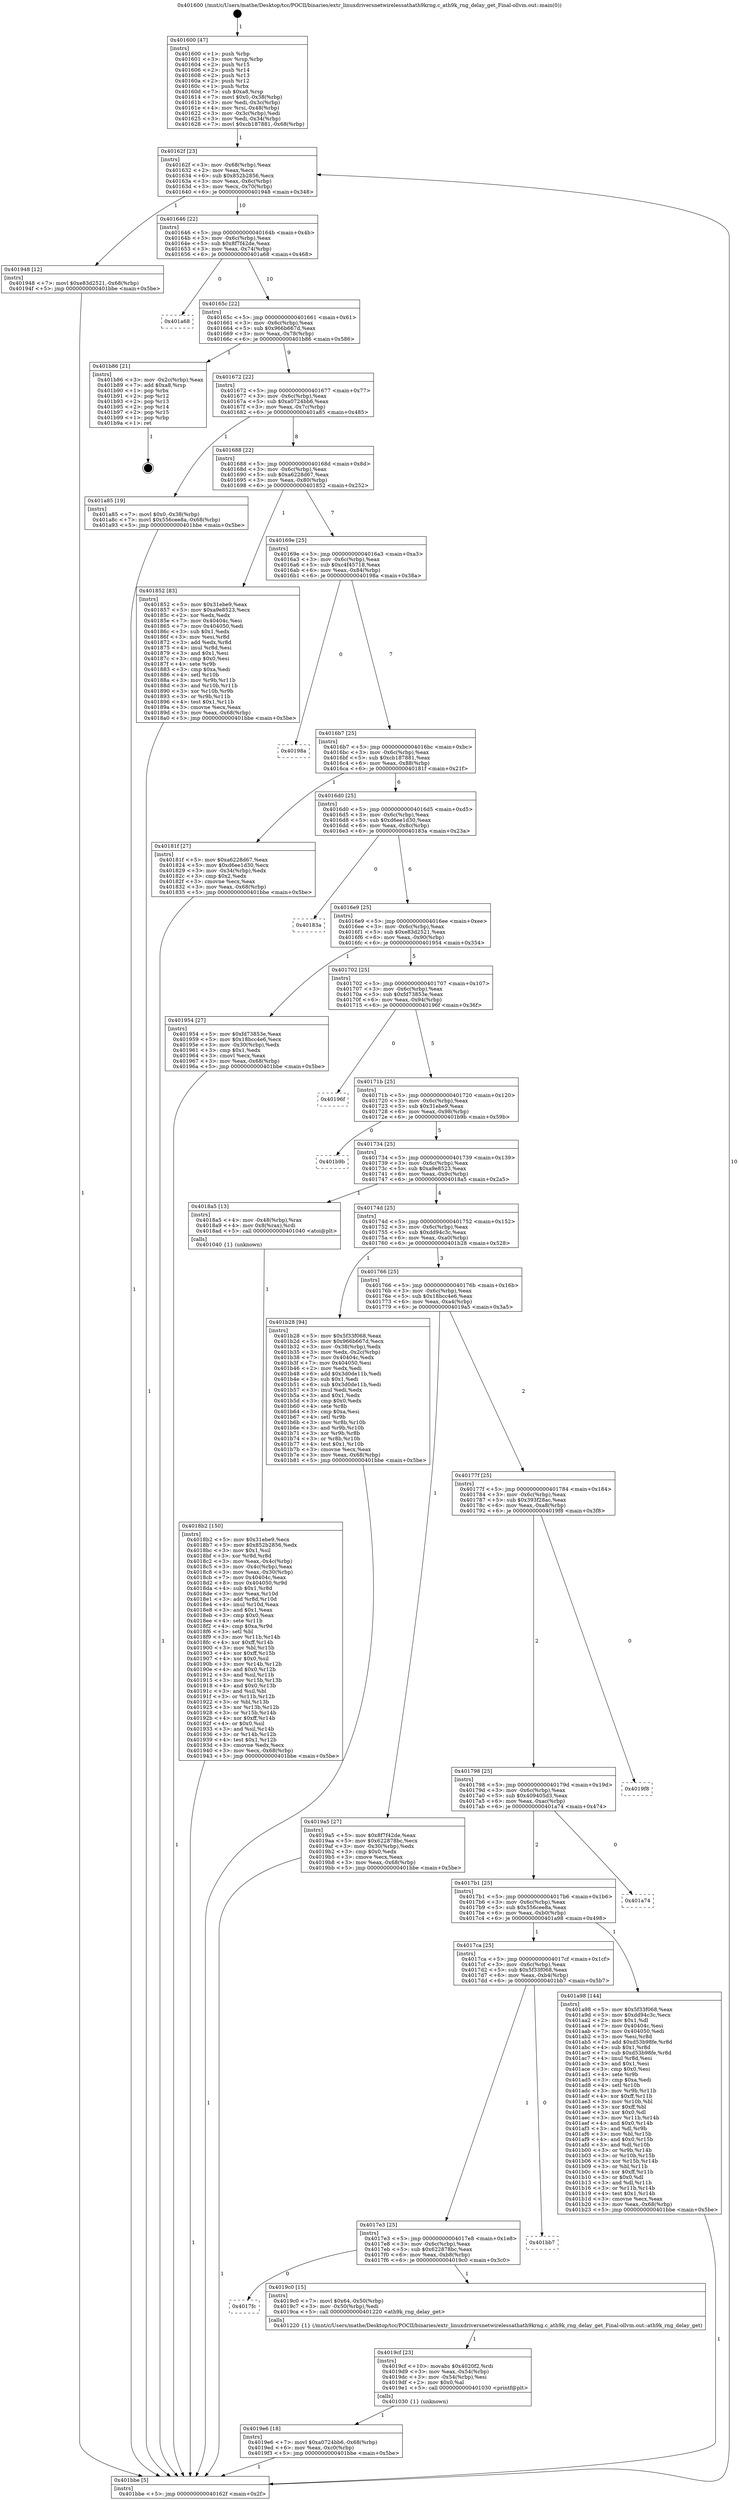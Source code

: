 digraph "0x401600" {
  label = "0x401600 (/mnt/c/Users/mathe/Desktop/tcc/POCII/binaries/extr_linuxdriversnetwirelessathath9krng.c_ath9k_rng_delay_get_Final-ollvm.out::main(0))"
  labelloc = "t"
  node[shape=record]

  Entry [label="",width=0.3,height=0.3,shape=circle,fillcolor=black,style=filled]
  "0x40162f" [label="{
     0x40162f [23]\l
     | [instrs]\l
     &nbsp;&nbsp;0x40162f \<+3\>: mov -0x68(%rbp),%eax\l
     &nbsp;&nbsp;0x401632 \<+2\>: mov %eax,%ecx\l
     &nbsp;&nbsp;0x401634 \<+6\>: sub $0x852b2856,%ecx\l
     &nbsp;&nbsp;0x40163a \<+3\>: mov %eax,-0x6c(%rbp)\l
     &nbsp;&nbsp;0x40163d \<+3\>: mov %ecx,-0x70(%rbp)\l
     &nbsp;&nbsp;0x401640 \<+6\>: je 0000000000401948 \<main+0x348\>\l
  }"]
  "0x401948" [label="{
     0x401948 [12]\l
     | [instrs]\l
     &nbsp;&nbsp;0x401948 \<+7\>: movl $0xe83d2521,-0x68(%rbp)\l
     &nbsp;&nbsp;0x40194f \<+5\>: jmp 0000000000401bbe \<main+0x5be\>\l
  }"]
  "0x401646" [label="{
     0x401646 [22]\l
     | [instrs]\l
     &nbsp;&nbsp;0x401646 \<+5\>: jmp 000000000040164b \<main+0x4b\>\l
     &nbsp;&nbsp;0x40164b \<+3\>: mov -0x6c(%rbp),%eax\l
     &nbsp;&nbsp;0x40164e \<+5\>: sub $0x8f7f42de,%eax\l
     &nbsp;&nbsp;0x401653 \<+3\>: mov %eax,-0x74(%rbp)\l
     &nbsp;&nbsp;0x401656 \<+6\>: je 0000000000401a68 \<main+0x468\>\l
  }"]
  Exit [label="",width=0.3,height=0.3,shape=circle,fillcolor=black,style=filled,peripheries=2]
  "0x401a68" [label="{
     0x401a68\l
  }", style=dashed]
  "0x40165c" [label="{
     0x40165c [22]\l
     | [instrs]\l
     &nbsp;&nbsp;0x40165c \<+5\>: jmp 0000000000401661 \<main+0x61\>\l
     &nbsp;&nbsp;0x401661 \<+3\>: mov -0x6c(%rbp),%eax\l
     &nbsp;&nbsp;0x401664 \<+5\>: sub $0x966b667d,%eax\l
     &nbsp;&nbsp;0x401669 \<+3\>: mov %eax,-0x78(%rbp)\l
     &nbsp;&nbsp;0x40166c \<+6\>: je 0000000000401b86 \<main+0x586\>\l
  }"]
  "0x4019e6" [label="{
     0x4019e6 [18]\l
     | [instrs]\l
     &nbsp;&nbsp;0x4019e6 \<+7\>: movl $0xa0724bb6,-0x68(%rbp)\l
     &nbsp;&nbsp;0x4019ed \<+6\>: mov %eax,-0xc0(%rbp)\l
     &nbsp;&nbsp;0x4019f3 \<+5\>: jmp 0000000000401bbe \<main+0x5be\>\l
  }"]
  "0x401b86" [label="{
     0x401b86 [21]\l
     | [instrs]\l
     &nbsp;&nbsp;0x401b86 \<+3\>: mov -0x2c(%rbp),%eax\l
     &nbsp;&nbsp;0x401b89 \<+7\>: add $0xa8,%rsp\l
     &nbsp;&nbsp;0x401b90 \<+1\>: pop %rbx\l
     &nbsp;&nbsp;0x401b91 \<+2\>: pop %r12\l
     &nbsp;&nbsp;0x401b93 \<+2\>: pop %r13\l
     &nbsp;&nbsp;0x401b95 \<+2\>: pop %r14\l
     &nbsp;&nbsp;0x401b97 \<+2\>: pop %r15\l
     &nbsp;&nbsp;0x401b99 \<+1\>: pop %rbp\l
     &nbsp;&nbsp;0x401b9a \<+1\>: ret\l
  }"]
  "0x401672" [label="{
     0x401672 [22]\l
     | [instrs]\l
     &nbsp;&nbsp;0x401672 \<+5\>: jmp 0000000000401677 \<main+0x77\>\l
     &nbsp;&nbsp;0x401677 \<+3\>: mov -0x6c(%rbp),%eax\l
     &nbsp;&nbsp;0x40167a \<+5\>: sub $0xa0724bb6,%eax\l
     &nbsp;&nbsp;0x40167f \<+3\>: mov %eax,-0x7c(%rbp)\l
     &nbsp;&nbsp;0x401682 \<+6\>: je 0000000000401a85 \<main+0x485\>\l
  }"]
  "0x4019cf" [label="{
     0x4019cf [23]\l
     | [instrs]\l
     &nbsp;&nbsp;0x4019cf \<+10\>: movabs $0x4020f2,%rdi\l
     &nbsp;&nbsp;0x4019d9 \<+3\>: mov %eax,-0x54(%rbp)\l
     &nbsp;&nbsp;0x4019dc \<+3\>: mov -0x54(%rbp),%esi\l
     &nbsp;&nbsp;0x4019df \<+2\>: mov $0x0,%al\l
     &nbsp;&nbsp;0x4019e1 \<+5\>: call 0000000000401030 \<printf@plt\>\l
     | [calls]\l
     &nbsp;&nbsp;0x401030 \{1\} (unknown)\l
  }"]
  "0x401a85" [label="{
     0x401a85 [19]\l
     | [instrs]\l
     &nbsp;&nbsp;0x401a85 \<+7\>: movl $0x0,-0x38(%rbp)\l
     &nbsp;&nbsp;0x401a8c \<+7\>: movl $0x556cee8a,-0x68(%rbp)\l
     &nbsp;&nbsp;0x401a93 \<+5\>: jmp 0000000000401bbe \<main+0x5be\>\l
  }"]
  "0x401688" [label="{
     0x401688 [22]\l
     | [instrs]\l
     &nbsp;&nbsp;0x401688 \<+5\>: jmp 000000000040168d \<main+0x8d\>\l
     &nbsp;&nbsp;0x40168d \<+3\>: mov -0x6c(%rbp),%eax\l
     &nbsp;&nbsp;0x401690 \<+5\>: sub $0xa6228d67,%eax\l
     &nbsp;&nbsp;0x401695 \<+3\>: mov %eax,-0x80(%rbp)\l
     &nbsp;&nbsp;0x401698 \<+6\>: je 0000000000401852 \<main+0x252\>\l
  }"]
  "0x4017fc" [label="{
     0x4017fc\l
  }", style=dashed]
  "0x401852" [label="{
     0x401852 [83]\l
     | [instrs]\l
     &nbsp;&nbsp;0x401852 \<+5\>: mov $0x31ebe9,%eax\l
     &nbsp;&nbsp;0x401857 \<+5\>: mov $0xa9e8523,%ecx\l
     &nbsp;&nbsp;0x40185c \<+2\>: xor %edx,%edx\l
     &nbsp;&nbsp;0x40185e \<+7\>: mov 0x40404c,%esi\l
     &nbsp;&nbsp;0x401865 \<+7\>: mov 0x404050,%edi\l
     &nbsp;&nbsp;0x40186c \<+3\>: sub $0x1,%edx\l
     &nbsp;&nbsp;0x40186f \<+3\>: mov %esi,%r8d\l
     &nbsp;&nbsp;0x401872 \<+3\>: add %edx,%r8d\l
     &nbsp;&nbsp;0x401875 \<+4\>: imul %r8d,%esi\l
     &nbsp;&nbsp;0x401879 \<+3\>: and $0x1,%esi\l
     &nbsp;&nbsp;0x40187c \<+3\>: cmp $0x0,%esi\l
     &nbsp;&nbsp;0x40187f \<+4\>: sete %r9b\l
     &nbsp;&nbsp;0x401883 \<+3\>: cmp $0xa,%edi\l
     &nbsp;&nbsp;0x401886 \<+4\>: setl %r10b\l
     &nbsp;&nbsp;0x40188a \<+3\>: mov %r9b,%r11b\l
     &nbsp;&nbsp;0x40188d \<+3\>: and %r10b,%r11b\l
     &nbsp;&nbsp;0x401890 \<+3\>: xor %r10b,%r9b\l
     &nbsp;&nbsp;0x401893 \<+3\>: or %r9b,%r11b\l
     &nbsp;&nbsp;0x401896 \<+4\>: test $0x1,%r11b\l
     &nbsp;&nbsp;0x40189a \<+3\>: cmovne %ecx,%eax\l
     &nbsp;&nbsp;0x40189d \<+3\>: mov %eax,-0x68(%rbp)\l
     &nbsp;&nbsp;0x4018a0 \<+5\>: jmp 0000000000401bbe \<main+0x5be\>\l
  }"]
  "0x40169e" [label="{
     0x40169e [25]\l
     | [instrs]\l
     &nbsp;&nbsp;0x40169e \<+5\>: jmp 00000000004016a3 \<main+0xa3\>\l
     &nbsp;&nbsp;0x4016a3 \<+3\>: mov -0x6c(%rbp),%eax\l
     &nbsp;&nbsp;0x4016a6 \<+5\>: sub $0xc4f45718,%eax\l
     &nbsp;&nbsp;0x4016ab \<+6\>: mov %eax,-0x84(%rbp)\l
     &nbsp;&nbsp;0x4016b1 \<+6\>: je 000000000040198a \<main+0x38a\>\l
  }"]
  "0x4019c0" [label="{
     0x4019c0 [15]\l
     | [instrs]\l
     &nbsp;&nbsp;0x4019c0 \<+7\>: movl $0x64,-0x50(%rbp)\l
     &nbsp;&nbsp;0x4019c7 \<+3\>: mov -0x50(%rbp),%edi\l
     &nbsp;&nbsp;0x4019ca \<+5\>: call 0000000000401220 \<ath9k_rng_delay_get\>\l
     | [calls]\l
     &nbsp;&nbsp;0x401220 \{1\} (/mnt/c/Users/mathe/Desktop/tcc/POCII/binaries/extr_linuxdriversnetwirelessathath9krng.c_ath9k_rng_delay_get_Final-ollvm.out::ath9k_rng_delay_get)\l
  }"]
  "0x40198a" [label="{
     0x40198a\l
  }", style=dashed]
  "0x4016b7" [label="{
     0x4016b7 [25]\l
     | [instrs]\l
     &nbsp;&nbsp;0x4016b7 \<+5\>: jmp 00000000004016bc \<main+0xbc\>\l
     &nbsp;&nbsp;0x4016bc \<+3\>: mov -0x6c(%rbp),%eax\l
     &nbsp;&nbsp;0x4016bf \<+5\>: sub $0xcb187881,%eax\l
     &nbsp;&nbsp;0x4016c4 \<+6\>: mov %eax,-0x88(%rbp)\l
     &nbsp;&nbsp;0x4016ca \<+6\>: je 000000000040181f \<main+0x21f\>\l
  }"]
  "0x4017e3" [label="{
     0x4017e3 [25]\l
     | [instrs]\l
     &nbsp;&nbsp;0x4017e3 \<+5\>: jmp 00000000004017e8 \<main+0x1e8\>\l
     &nbsp;&nbsp;0x4017e8 \<+3\>: mov -0x6c(%rbp),%eax\l
     &nbsp;&nbsp;0x4017eb \<+5\>: sub $0x622878bc,%eax\l
     &nbsp;&nbsp;0x4017f0 \<+6\>: mov %eax,-0xb8(%rbp)\l
     &nbsp;&nbsp;0x4017f6 \<+6\>: je 00000000004019c0 \<main+0x3c0\>\l
  }"]
  "0x40181f" [label="{
     0x40181f [27]\l
     | [instrs]\l
     &nbsp;&nbsp;0x40181f \<+5\>: mov $0xa6228d67,%eax\l
     &nbsp;&nbsp;0x401824 \<+5\>: mov $0xd6ee1d30,%ecx\l
     &nbsp;&nbsp;0x401829 \<+3\>: mov -0x34(%rbp),%edx\l
     &nbsp;&nbsp;0x40182c \<+3\>: cmp $0x2,%edx\l
     &nbsp;&nbsp;0x40182f \<+3\>: cmovne %ecx,%eax\l
     &nbsp;&nbsp;0x401832 \<+3\>: mov %eax,-0x68(%rbp)\l
     &nbsp;&nbsp;0x401835 \<+5\>: jmp 0000000000401bbe \<main+0x5be\>\l
  }"]
  "0x4016d0" [label="{
     0x4016d0 [25]\l
     | [instrs]\l
     &nbsp;&nbsp;0x4016d0 \<+5\>: jmp 00000000004016d5 \<main+0xd5\>\l
     &nbsp;&nbsp;0x4016d5 \<+3\>: mov -0x6c(%rbp),%eax\l
     &nbsp;&nbsp;0x4016d8 \<+5\>: sub $0xd6ee1d30,%eax\l
     &nbsp;&nbsp;0x4016dd \<+6\>: mov %eax,-0x8c(%rbp)\l
     &nbsp;&nbsp;0x4016e3 \<+6\>: je 000000000040183a \<main+0x23a\>\l
  }"]
  "0x401bbe" [label="{
     0x401bbe [5]\l
     | [instrs]\l
     &nbsp;&nbsp;0x401bbe \<+5\>: jmp 000000000040162f \<main+0x2f\>\l
  }"]
  "0x401600" [label="{
     0x401600 [47]\l
     | [instrs]\l
     &nbsp;&nbsp;0x401600 \<+1\>: push %rbp\l
     &nbsp;&nbsp;0x401601 \<+3\>: mov %rsp,%rbp\l
     &nbsp;&nbsp;0x401604 \<+2\>: push %r15\l
     &nbsp;&nbsp;0x401606 \<+2\>: push %r14\l
     &nbsp;&nbsp;0x401608 \<+2\>: push %r13\l
     &nbsp;&nbsp;0x40160a \<+2\>: push %r12\l
     &nbsp;&nbsp;0x40160c \<+1\>: push %rbx\l
     &nbsp;&nbsp;0x40160d \<+7\>: sub $0xa8,%rsp\l
     &nbsp;&nbsp;0x401614 \<+7\>: movl $0x0,-0x38(%rbp)\l
     &nbsp;&nbsp;0x40161b \<+3\>: mov %edi,-0x3c(%rbp)\l
     &nbsp;&nbsp;0x40161e \<+4\>: mov %rsi,-0x48(%rbp)\l
     &nbsp;&nbsp;0x401622 \<+3\>: mov -0x3c(%rbp),%edi\l
     &nbsp;&nbsp;0x401625 \<+3\>: mov %edi,-0x34(%rbp)\l
     &nbsp;&nbsp;0x401628 \<+7\>: movl $0xcb187881,-0x68(%rbp)\l
  }"]
  "0x401bb7" [label="{
     0x401bb7\l
  }", style=dashed]
  "0x40183a" [label="{
     0x40183a\l
  }", style=dashed]
  "0x4016e9" [label="{
     0x4016e9 [25]\l
     | [instrs]\l
     &nbsp;&nbsp;0x4016e9 \<+5\>: jmp 00000000004016ee \<main+0xee\>\l
     &nbsp;&nbsp;0x4016ee \<+3\>: mov -0x6c(%rbp),%eax\l
     &nbsp;&nbsp;0x4016f1 \<+5\>: sub $0xe83d2521,%eax\l
     &nbsp;&nbsp;0x4016f6 \<+6\>: mov %eax,-0x90(%rbp)\l
     &nbsp;&nbsp;0x4016fc \<+6\>: je 0000000000401954 \<main+0x354\>\l
  }"]
  "0x4017ca" [label="{
     0x4017ca [25]\l
     | [instrs]\l
     &nbsp;&nbsp;0x4017ca \<+5\>: jmp 00000000004017cf \<main+0x1cf\>\l
     &nbsp;&nbsp;0x4017cf \<+3\>: mov -0x6c(%rbp),%eax\l
     &nbsp;&nbsp;0x4017d2 \<+5\>: sub $0x5f33f068,%eax\l
     &nbsp;&nbsp;0x4017d7 \<+6\>: mov %eax,-0xb4(%rbp)\l
     &nbsp;&nbsp;0x4017dd \<+6\>: je 0000000000401bb7 \<main+0x5b7\>\l
  }"]
  "0x401954" [label="{
     0x401954 [27]\l
     | [instrs]\l
     &nbsp;&nbsp;0x401954 \<+5\>: mov $0xfd73853e,%eax\l
     &nbsp;&nbsp;0x401959 \<+5\>: mov $0x18bcc4e6,%ecx\l
     &nbsp;&nbsp;0x40195e \<+3\>: mov -0x30(%rbp),%edx\l
     &nbsp;&nbsp;0x401961 \<+3\>: cmp $0x1,%edx\l
     &nbsp;&nbsp;0x401964 \<+3\>: cmovl %ecx,%eax\l
     &nbsp;&nbsp;0x401967 \<+3\>: mov %eax,-0x68(%rbp)\l
     &nbsp;&nbsp;0x40196a \<+5\>: jmp 0000000000401bbe \<main+0x5be\>\l
  }"]
  "0x401702" [label="{
     0x401702 [25]\l
     | [instrs]\l
     &nbsp;&nbsp;0x401702 \<+5\>: jmp 0000000000401707 \<main+0x107\>\l
     &nbsp;&nbsp;0x401707 \<+3\>: mov -0x6c(%rbp),%eax\l
     &nbsp;&nbsp;0x40170a \<+5\>: sub $0xfd73853e,%eax\l
     &nbsp;&nbsp;0x40170f \<+6\>: mov %eax,-0x94(%rbp)\l
     &nbsp;&nbsp;0x401715 \<+6\>: je 000000000040196f \<main+0x36f\>\l
  }"]
  "0x401a98" [label="{
     0x401a98 [144]\l
     | [instrs]\l
     &nbsp;&nbsp;0x401a98 \<+5\>: mov $0x5f33f068,%eax\l
     &nbsp;&nbsp;0x401a9d \<+5\>: mov $0xdd94c3c,%ecx\l
     &nbsp;&nbsp;0x401aa2 \<+2\>: mov $0x1,%dl\l
     &nbsp;&nbsp;0x401aa4 \<+7\>: mov 0x40404c,%esi\l
     &nbsp;&nbsp;0x401aab \<+7\>: mov 0x404050,%edi\l
     &nbsp;&nbsp;0x401ab2 \<+3\>: mov %esi,%r8d\l
     &nbsp;&nbsp;0x401ab5 \<+7\>: add $0xd53b98fe,%r8d\l
     &nbsp;&nbsp;0x401abc \<+4\>: sub $0x1,%r8d\l
     &nbsp;&nbsp;0x401ac0 \<+7\>: sub $0xd53b98fe,%r8d\l
     &nbsp;&nbsp;0x401ac7 \<+4\>: imul %r8d,%esi\l
     &nbsp;&nbsp;0x401acb \<+3\>: and $0x1,%esi\l
     &nbsp;&nbsp;0x401ace \<+3\>: cmp $0x0,%esi\l
     &nbsp;&nbsp;0x401ad1 \<+4\>: sete %r9b\l
     &nbsp;&nbsp;0x401ad5 \<+3\>: cmp $0xa,%edi\l
     &nbsp;&nbsp;0x401ad8 \<+4\>: setl %r10b\l
     &nbsp;&nbsp;0x401adc \<+3\>: mov %r9b,%r11b\l
     &nbsp;&nbsp;0x401adf \<+4\>: xor $0xff,%r11b\l
     &nbsp;&nbsp;0x401ae3 \<+3\>: mov %r10b,%bl\l
     &nbsp;&nbsp;0x401ae6 \<+3\>: xor $0xff,%bl\l
     &nbsp;&nbsp;0x401ae9 \<+3\>: xor $0x0,%dl\l
     &nbsp;&nbsp;0x401aec \<+3\>: mov %r11b,%r14b\l
     &nbsp;&nbsp;0x401aef \<+4\>: and $0x0,%r14b\l
     &nbsp;&nbsp;0x401af3 \<+3\>: and %dl,%r9b\l
     &nbsp;&nbsp;0x401af6 \<+3\>: mov %bl,%r15b\l
     &nbsp;&nbsp;0x401af9 \<+4\>: and $0x0,%r15b\l
     &nbsp;&nbsp;0x401afd \<+3\>: and %dl,%r10b\l
     &nbsp;&nbsp;0x401b00 \<+3\>: or %r9b,%r14b\l
     &nbsp;&nbsp;0x401b03 \<+3\>: or %r10b,%r15b\l
     &nbsp;&nbsp;0x401b06 \<+3\>: xor %r15b,%r14b\l
     &nbsp;&nbsp;0x401b09 \<+3\>: or %bl,%r11b\l
     &nbsp;&nbsp;0x401b0c \<+4\>: xor $0xff,%r11b\l
     &nbsp;&nbsp;0x401b10 \<+3\>: or $0x0,%dl\l
     &nbsp;&nbsp;0x401b13 \<+3\>: and %dl,%r11b\l
     &nbsp;&nbsp;0x401b16 \<+3\>: or %r11b,%r14b\l
     &nbsp;&nbsp;0x401b19 \<+4\>: test $0x1,%r14b\l
     &nbsp;&nbsp;0x401b1d \<+3\>: cmovne %ecx,%eax\l
     &nbsp;&nbsp;0x401b20 \<+3\>: mov %eax,-0x68(%rbp)\l
     &nbsp;&nbsp;0x401b23 \<+5\>: jmp 0000000000401bbe \<main+0x5be\>\l
  }"]
  "0x40196f" [label="{
     0x40196f\l
  }", style=dashed]
  "0x40171b" [label="{
     0x40171b [25]\l
     | [instrs]\l
     &nbsp;&nbsp;0x40171b \<+5\>: jmp 0000000000401720 \<main+0x120\>\l
     &nbsp;&nbsp;0x401720 \<+3\>: mov -0x6c(%rbp),%eax\l
     &nbsp;&nbsp;0x401723 \<+5\>: sub $0x31ebe9,%eax\l
     &nbsp;&nbsp;0x401728 \<+6\>: mov %eax,-0x98(%rbp)\l
     &nbsp;&nbsp;0x40172e \<+6\>: je 0000000000401b9b \<main+0x59b\>\l
  }"]
  "0x4017b1" [label="{
     0x4017b1 [25]\l
     | [instrs]\l
     &nbsp;&nbsp;0x4017b1 \<+5\>: jmp 00000000004017b6 \<main+0x1b6\>\l
     &nbsp;&nbsp;0x4017b6 \<+3\>: mov -0x6c(%rbp),%eax\l
     &nbsp;&nbsp;0x4017b9 \<+5\>: sub $0x556cee8a,%eax\l
     &nbsp;&nbsp;0x4017be \<+6\>: mov %eax,-0xb0(%rbp)\l
     &nbsp;&nbsp;0x4017c4 \<+6\>: je 0000000000401a98 \<main+0x498\>\l
  }"]
  "0x401b9b" [label="{
     0x401b9b\l
  }", style=dashed]
  "0x401734" [label="{
     0x401734 [25]\l
     | [instrs]\l
     &nbsp;&nbsp;0x401734 \<+5\>: jmp 0000000000401739 \<main+0x139\>\l
     &nbsp;&nbsp;0x401739 \<+3\>: mov -0x6c(%rbp),%eax\l
     &nbsp;&nbsp;0x40173c \<+5\>: sub $0xa9e8523,%eax\l
     &nbsp;&nbsp;0x401741 \<+6\>: mov %eax,-0x9c(%rbp)\l
     &nbsp;&nbsp;0x401747 \<+6\>: je 00000000004018a5 \<main+0x2a5\>\l
  }"]
  "0x401a74" [label="{
     0x401a74\l
  }", style=dashed]
  "0x4018a5" [label="{
     0x4018a5 [13]\l
     | [instrs]\l
     &nbsp;&nbsp;0x4018a5 \<+4\>: mov -0x48(%rbp),%rax\l
     &nbsp;&nbsp;0x4018a9 \<+4\>: mov 0x8(%rax),%rdi\l
     &nbsp;&nbsp;0x4018ad \<+5\>: call 0000000000401040 \<atoi@plt\>\l
     | [calls]\l
     &nbsp;&nbsp;0x401040 \{1\} (unknown)\l
  }"]
  "0x40174d" [label="{
     0x40174d [25]\l
     | [instrs]\l
     &nbsp;&nbsp;0x40174d \<+5\>: jmp 0000000000401752 \<main+0x152\>\l
     &nbsp;&nbsp;0x401752 \<+3\>: mov -0x6c(%rbp),%eax\l
     &nbsp;&nbsp;0x401755 \<+5\>: sub $0xdd94c3c,%eax\l
     &nbsp;&nbsp;0x40175a \<+6\>: mov %eax,-0xa0(%rbp)\l
     &nbsp;&nbsp;0x401760 \<+6\>: je 0000000000401b28 \<main+0x528\>\l
  }"]
  "0x4018b2" [label="{
     0x4018b2 [150]\l
     | [instrs]\l
     &nbsp;&nbsp;0x4018b2 \<+5\>: mov $0x31ebe9,%ecx\l
     &nbsp;&nbsp;0x4018b7 \<+5\>: mov $0x852b2856,%edx\l
     &nbsp;&nbsp;0x4018bc \<+3\>: mov $0x1,%sil\l
     &nbsp;&nbsp;0x4018bf \<+3\>: xor %r8d,%r8d\l
     &nbsp;&nbsp;0x4018c2 \<+3\>: mov %eax,-0x4c(%rbp)\l
     &nbsp;&nbsp;0x4018c5 \<+3\>: mov -0x4c(%rbp),%eax\l
     &nbsp;&nbsp;0x4018c8 \<+3\>: mov %eax,-0x30(%rbp)\l
     &nbsp;&nbsp;0x4018cb \<+7\>: mov 0x40404c,%eax\l
     &nbsp;&nbsp;0x4018d2 \<+8\>: mov 0x404050,%r9d\l
     &nbsp;&nbsp;0x4018da \<+4\>: sub $0x1,%r8d\l
     &nbsp;&nbsp;0x4018de \<+3\>: mov %eax,%r10d\l
     &nbsp;&nbsp;0x4018e1 \<+3\>: add %r8d,%r10d\l
     &nbsp;&nbsp;0x4018e4 \<+4\>: imul %r10d,%eax\l
     &nbsp;&nbsp;0x4018e8 \<+3\>: and $0x1,%eax\l
     &nbsp;&nbsp;0x4018eb \<+3\>: cmp $0x0,%eax\l
     &nbsp;&nbsp;0x4018ee \<+4\>: sete %r11b\l
     &nbsp;&nbsp;0x4018f2 \<+4\>: cmp $0xa,%r9d\l
     &nbsp;&nbsp;0x4018f6 \<+3\>: setl %bl\l
     &nbsp;&nbsp;0x4018f9 \<+3\>: mov %r11b,%r14b\l
     &nbsp;&nbsp;0x4018fc \<+4\>: xor $0xff,%r14b\l
     &nbsp;&nbsp;0x401900 \<+3\>: mov %bl,%r15b\l
     &nbsp;&nbsp;0x401903 \<+4\>: xor $0xff,%r15b\l
     &nbsp;&nbsp;0x401907 \<+4\>: xor $0x0,%sil\l
     &nbsp;&nbsp;0x40190b \<+3\>: mov %r14b,%r12b\l
     &nbsp;&nbsp;0x40190e \<+4\>: and $0x0,%r12b\l
     &nbsp;&nbsp;0x401912 \<+3\>: and %sil,%r11b\l
     &nbsp;&nbsp;0x401915 \<+3\>: mov %r15b,%r13b\l
     &nbsp;&nbsp;0x401918 \<+4\>: and $0x0,%r13b\l
     &nbsp;&nbsp;0x40191c \<+3\>: and %sil,%bl\l
     &nbsp;&nbsp;0x40191f \<+3\>: or %r11b,%r12b\l
     &nbsp;&nbsp;0x401922 \<+3\>: or %bl,%r13b\l
     &nbsp;&nbsp;0x401925 \<+3\>: xor %r13b,%r12b\l
     &nbsp;&nbsp;0x401928 \<+3\>: or %r15b,%r14b\l
     &nbsp;&nbsp;0x40192b \<+4\>: xor $0xff,%r14b\l
     &nbsp;&nbsp;0x40192f \<+4\>: or $0x0,%sil\l
     &nbsp;&nbsp;0x401933 \<+3\>: and %sil,%r14b\l
     &nbsp;&nbsp;0x401936 \<+3\>: or %r14b,%r12b\l
     &nbsp;&nbsp;0x401939 \<+4\>: test $0x1,%r12b\l
     &nbsp;&nbsp;0x40193d \<+3\>: cmovne %edx,%ecx\l
     &nbsp;&nbsp;0x401940 \<+3\>: mov %ecx,-0x68(%rbp)\l
     &nbsp;&nbsp;0x401943 \<+5\>: jmp 0000000000401bbe \<main+0x5be\>\l
  }"]
  "0x401798" [label="{
     0x401798 [25]\l
     | [instrs]\l
     &nbsp;&nbsp;0x401798 \<+5\>: jmp 000000000040179d \<main+0x19d\>\l
     &nbsp;&nbsp;0x40179d \<+3\>: mov -0x6c(%rbp),%eax\l
     &nbsp;&nbsp;0x4017a0 \<+5\>: sub $0x409405d3,%eax\l
     &nbsp;&nbsp;0x4017a5 \<+6\>: mov %eax,-0xac(%rbp)\l
     &nbsp;&nbsp;0x4017ab \<+6\>: je 0000000000401a74 \<main+0x474\>\l
  }"]
  "0x401b28" [label="{
     0x401b28 [94]\l
     | [instrs]\l
     &nbsp;&nbsp;0x401b28 \<+5\>: mov $0x5f33f068,%eax\l
     &nbsp;&nbsp;0x401b2d \<+5\>: mov $0x966b667d,%ecx\l
     &nbsp;&nbsp;0x401b32 \<+3\>: mov -0x38(%rbp),%edx\l
     &nbsp;&nbsp;0x401b35 \<+3\>: mov %edx,-0x2c(%rbp)\l
     &nbsp;&nbsp;0x401b38 \<+7\>: mov 0x40404c,%edx\l
     &nbsp;&nbsp;0x401b3f \<+7\>: mov 0x404050,%esi\l
     &nbsp;&nbsp;0x401b46 \<+2\>: mov %edx,%edi\l
     &nbsp;&nbsp;0x401b48 \<+6\>: add $0x3d0de11b,%edi\l
     &nbsp;&nbsp;0x401b4e \<+3\>: sub $0x1,%edi\l
     &nbsp;&nbsp;0x401b51 \<+6\>: sub $0x3d0de11b,%edi\l
     &nbsp;&nbsp;0x401b57 \<+3\>: imul %edi,%edx\l
     &nbsp;&nbsp;0x401b5a \<+3\>: and $0x1,%edx\l
     &nbsp;&nbsp;0x401b5d \<+3\>: cmp $0x0,%edx\l
     &nbsp;&nbsp;0x401b60 \<+4\>: sete %r8b\l
     &nbsp;&nbsp;0x401b64 \<+3\>: cmp $0xa,%esi\l
     &nbsp;&nbsp;0x401b67 \<+4\>: setl %r9b\l
     &nbsp;&nbsp;0x401b6b \<+3\>: mov %r8b,%r10b\l
     &nbsp;&nbsp;0x401b6e \<+3\>: and %r9b,%r10b\l
     &nbsp;&nbsp;0x401b71 \<+3\>: xor %r9b,%r8b\l
     &nbsp;&nbsp;0x401b74 \<+3\>: or %r8b,%r10b\l
     &nbsp;&nbsp;0x401b77 \<+4\>: test $0x1,%r10b\l
     &nbsp;&nbsp;0x401b7b \<+3\>: cmovne %ecx,%eax\l
     &nbsp;&nbsp;0x401b7e \<+3\>: mov %eax,-0x68(%rbp)\l
     &nbsp;&nbsp;0x401b81 \<+5\>: jmp 0000000000401bbe \<main+0x5be\>\l
  }"]
  "0x401766" [label="{
     0x401766 [25]\l
     | [instrs]\l
     &nbsp;&nbsp;0x401766 \<+5\>: jmp 000000000040176b \<main+0x16b\>\l
     &nbsp;&nbsp;0x40176b \<+3\>: mov -0x6c(%rbp),%eax\l
     &nbsp;&nbsp;0x40176e \<+5\>: sub $0x18bcc4e6,%eax\l
     &nbsp;&nbsp;0x401773 \<+6\>: mov %eax,-0xa4(%rbp)\l
     &nbsp;&nbsp;0x401779 \<+6\>: je 00000000004019a5 \<main+0x3a5\>\l
  }"]
  "0x4019f8" [label="{
     0x4019f8\l
  }", style=dashed]
  "0x4019a5" [label="{
     0x4019a5 [27]\l
     | [instrs]\l
     &nbsp;&nbsp;0x4019a5 \<+5\>: mov $0x8f7f42de,%eax\l
     &nbsp;&nbsp;0x4019aa \<+5\>: mov $0x622878bc,%ecx\l
     &nbsp;&nbsp;0x4019af \<+3\>: mov -0x30(%rbp),%edx\l
     &nbsp;&nbsp;0x4019b2 \<+3\>: cmp $0x0,%edx\l
     &nbsp;&nbsp;0x4019b5 \<+3\>: cmove %ecx,%eax\l
     &nbsp;&nbsp;0x4019b8 \<+3\>: mov %eax,-0x68(%rbp)\l
     &nbsp;&nbsp;0x4019bb \<+5\>: jmp 0000000000401bbe \<main+0x5be\>\l
  }"]
  "0x40177f" [label="{
     0x40177f [25]\l
     | [instrs]\l
     &nbsp;&nbsp;0x40177f \<+5\>: jmp 0000000000401784 \<main+0x184\>\l
     &nbsp;&nbsp;0x401784 \<+3\>: mov -0x6c(%rbp),%eax\l
     &nbsp;&nbsp;0x401787 \<+5\>: sub $0x393f28ac,%eax\l
     &nbsp;&nbsp;0x40178c \<+6\>: mov %eax,-0xa8(%rbp)\l
     &nbsp;&nbsp;0x401792 \<+6\>: je 00000000004019f8 \<main+0x3f8\>\l
  }"]
  Entry -> "0x401600" [label=" 1"]
  "0x40162f" -> "0x401948" [label=" 1"]
  "0x40162f" -> "0x401646" [label=" 10"]
  "0x401b86" -> Exit [label=" 1"]
  "0x401646" -> "0x401a68" [label=" 0"]
  "0x401646" -> "0x40165c" [label=" 10"]
  "0x401b28" -> "0x401bbe" [label=" 1"]
  "0x40165c" -> "0x401b86" [label=" 1"]
  "0x40165c" -> "0x401672" [label=" 9"]
  "0x401a98" -> "0x401bbe" [label=" 1"]
  "0x401672" -> "0x401a85" [label=" 1"]
  "0x401672" -> "0x401688" [label=" 8"]
  "0x401a85" -> "0x401bbe" [label=" 1"]
  "0x401688" -> "0x401852" [label=" 1"]
  "0x401688" -> "0x40169e" [label=" 7"]
  "0x4019e6" -> "0x401bbe" [label=" 1"]
  "0x40169e" -> "0x40198a" [label=" 0"]
  "0x40169e" -> "0x4016b7" [label=" 7"]
  "0x4019cf" -> "0x4019e6" [label=" 1"]
  "0x4016b7" -> "0x40181f" [label=" 1"]
  "0x4016b7" -> "0x4016d0" [label=" 6"]
  "0x40181f" -> "0x401bbe" [label=" 1"]
  "0x401600" -> "0x40162f" [label=" 1"]
  "0x401bbe" -> "0x40162f" [label=" 10"]
  "0x401852" -> "0x401bbe" [label=" 1"]
  "0x4017e3" -> "0x4017fc" [label=" 0"]
  "0x4016d0" -> "0x40183a" [label=" 0"]
  "0x4016d0" -> "0x4016e9" [label=" 6"]
  "0x4017e3" -> "0x4019c0" [label=" 1"]
  "0x4016e9" -> "0x401954" [label=" 1"]
  "0x4016e9" -> "0x401702" [label=" 5"]
  "0x4017ca" -> "0x4017e3" [label=" 1"]
  "0x401702" -> "0x40196f" [label=" 0"]
  "0x401702" -> "0x40171b" [label=" 5"]
  "0x4017ca" -> "0x401bb7" [label=" 0"]
  "0x40171b" -> "0x401b9b" [label=" 0"]
  "0x40171b" -> "0x401734" [label=" 5"]
  "0x4017b1" -> "0x4017ca" [label=" 1"]
  "0x401734" -> "0x4018a5" [label=" 1"]
  "0x401734" -> "0x40174d" [label=" 4"]
  "0x4018a5" -> "0x4018b2" [label=" 1"]
  "0x4018b2" -> "0x401bbe" [label=" 1"]
  "0x401948" -> "0x401bbe" [label=" 1"]
  "0x401954" -> "0x401bbe" [label=" 1"]
  "0x4017b1" -> "0x401a98" [label=" 1"]
  "0x40174d" -> "0x401b28" [label=" 1"]
  "0x40174d" -> "0x401766" [label=" 3"]
  "0x401798" -> "0x4017b1" [label=" 2"]
  "0x401766" -> "0x4019a5" [label=" 1"]
  "0x401766" -> "0x40177f" [label=" 2"]
  "0x4019a5" -> "0x401bbe" [label=" 1"]
  "0x401798" -> "0x401a74" [label=" 0"]
  "0x40177f" -> "0x4019f8" [label=" 0"]
  "0x40177f" -> "0x401798" [label=" 2"]
  "0x4019c0" -> "0x4019cf" [label=" 1"]
}
